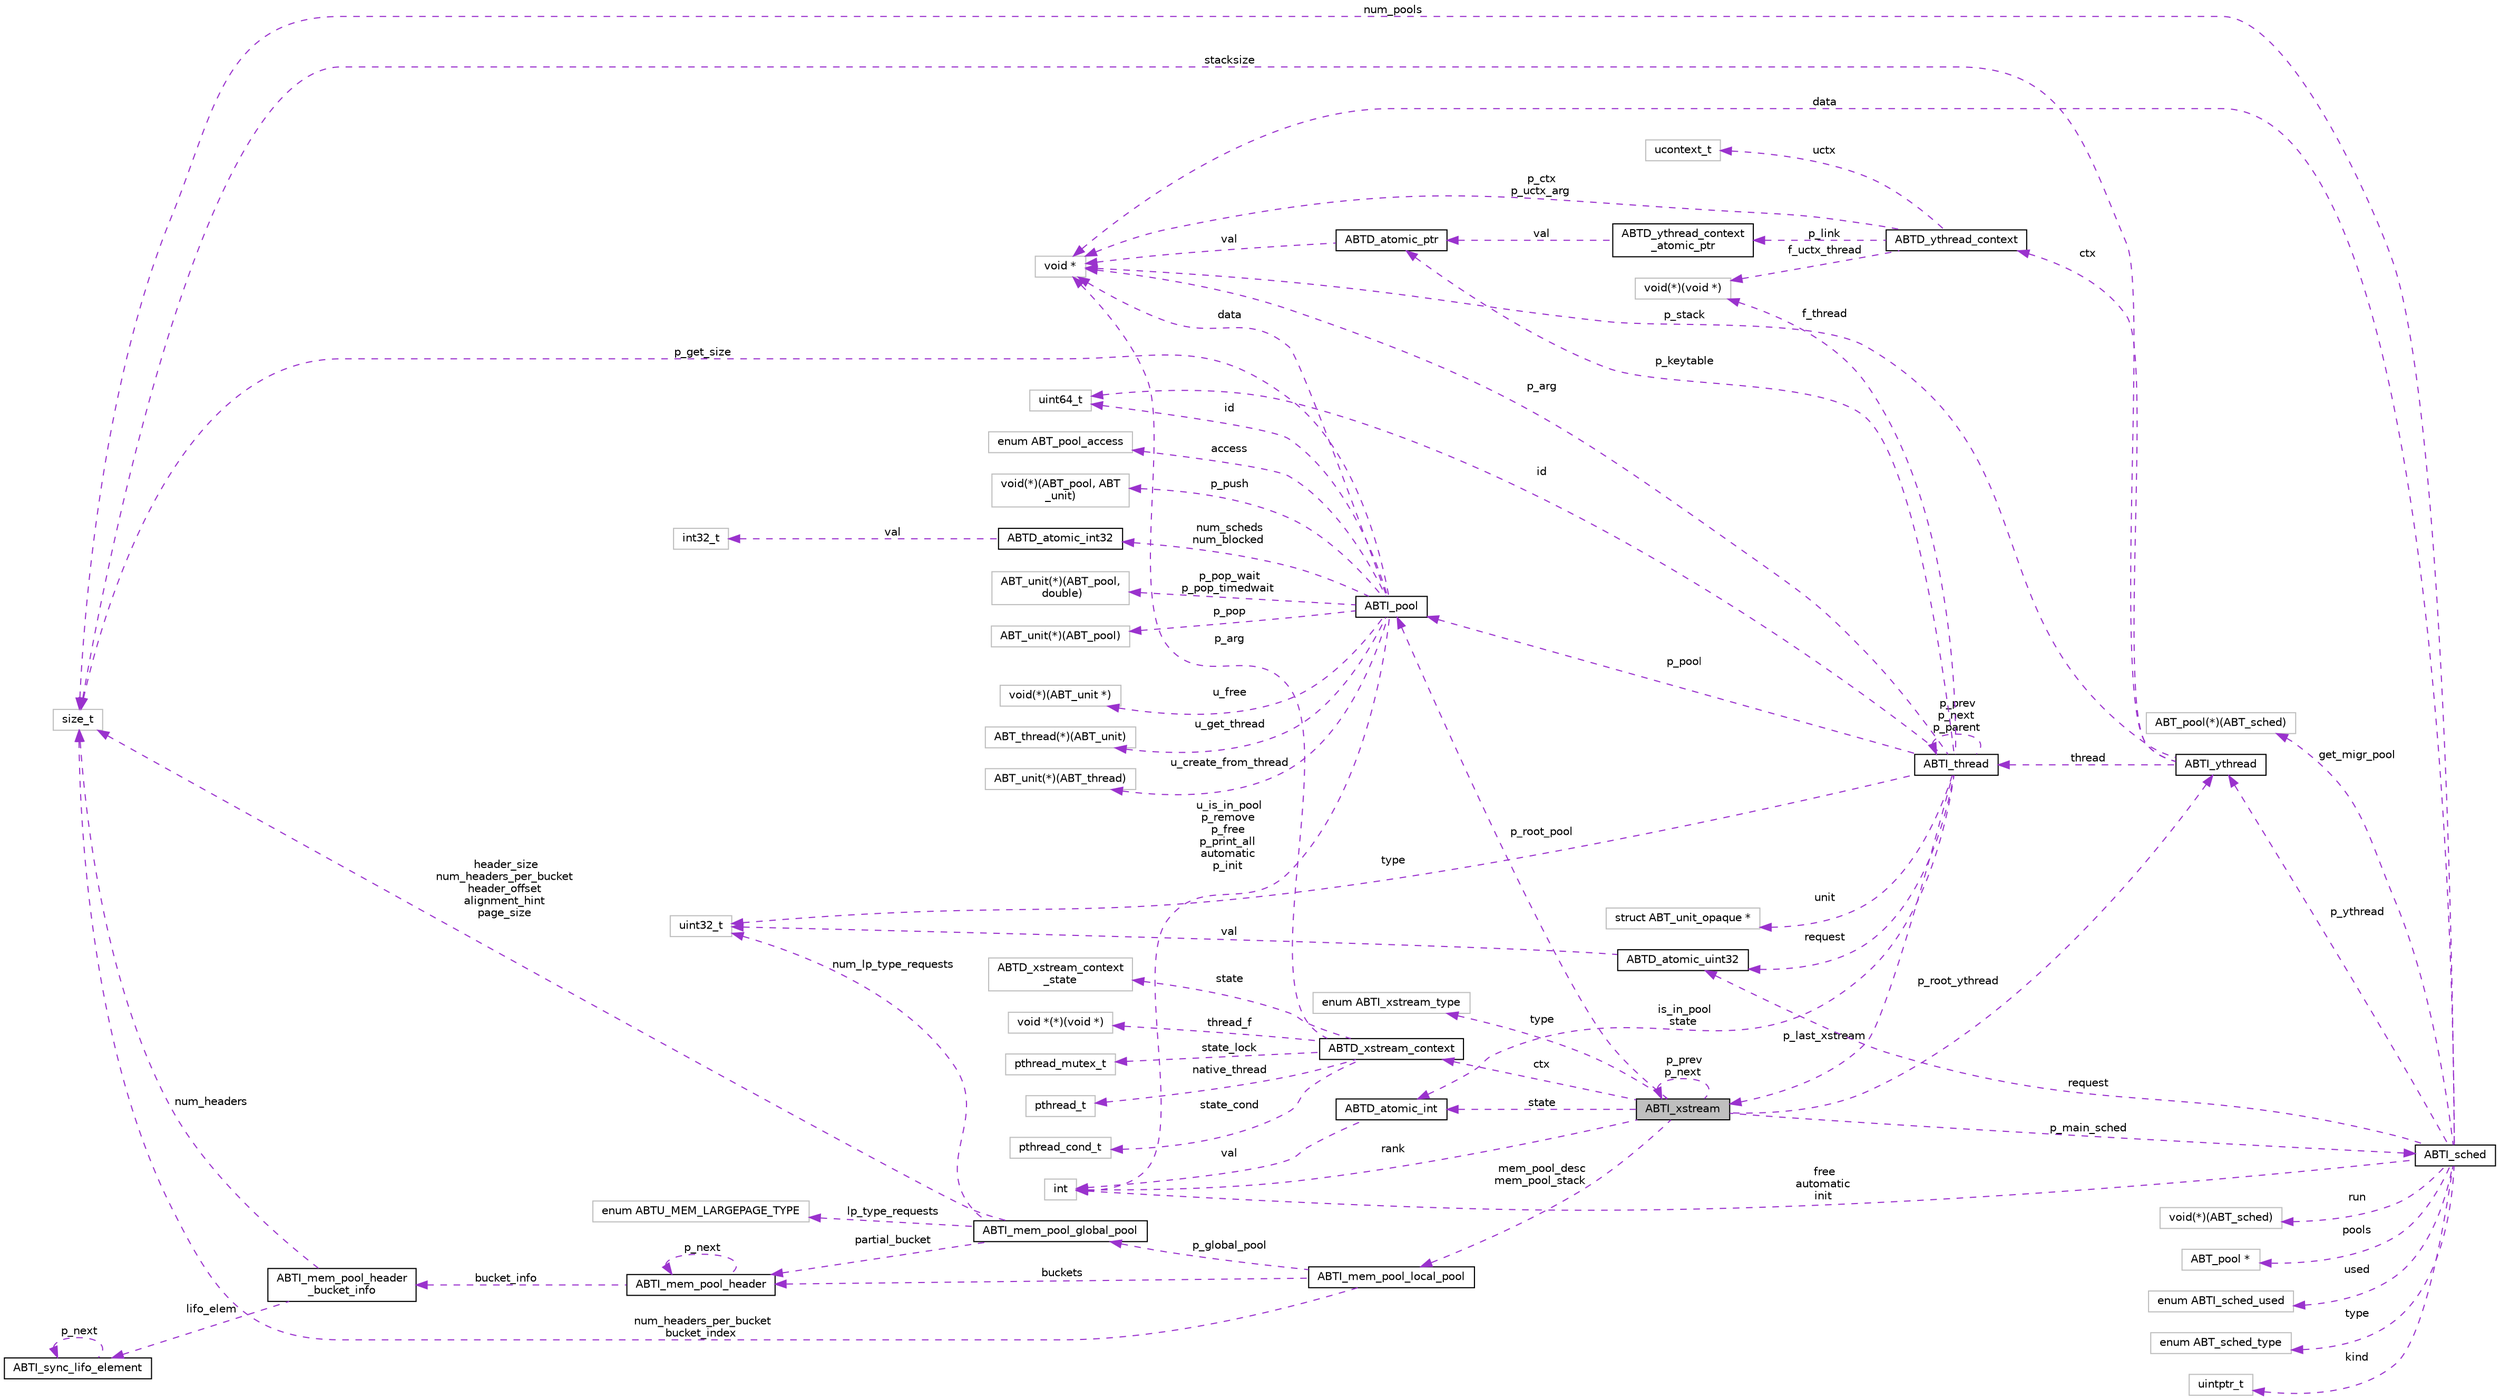 digraph "ABTI_xstream"
{
 // LATEX_PDF_SIZE
  edge [fontname="Helvetica",fontsize="10",labelfontname="Helvetica",labelfontsize="10"];
  node [fontname="Helvetica",fontsize="10",shape=record];
  rankdir="LR";
  Node1 [label="ABTI_xstream",height=0.2,width=0.4,color="black", fillcolor="grey75", style="filled", fontcolor="black",tooltip=" "];
  Node2 -> Node1 [dir="back",color="darkorchid3",fontsize="10",style="dashed",label=" ctx" ,fontname="Helvetica"];
  Node2 [label="ABTD_xstream_context",height=0.2,width=0.4,color="black", fillcolor="white", style="filled",URL="$df/dec/structABTD__xstream__context.html",tooltip=" "];
  Node3 -> Node2 [dir="back",color="darkorchid3",fontsize="10",style="dashed",label=" state" ,fontname="Helvetica"];
  Node3 [label="ABTD_xstream_context\l_state",height=0.2,width=0.4,color="grey75", fillcolor="white", style="filled",tooltip=" "];
  Node4 -> Node2 [dir="back",color="darkorchid3",fontsize="10",style="dashed",label=" thread_f" ,fontname="Helvetica"];
  Node4 [label="void *(*)(void *)",height=0.2,width=0.4,color="grey75", fillcolor="white", style="filled",tooltip=" "];
  Node5 -> Node2 [dir="back",color="darkorchid3",fontsize="10",style="dashed",label=" state_lock" ,fontname="Helvetica"];
  Node5 [label="pthread_mutex_t",height=0.2,width=0.4,color="grey75", fillcolor="white", style="filled",tooltip=" "];
  Node6 -> Node2 [dir="back",color="darkorchid3",fontsize="10",style="dashed",label=" native_thread" ,fontname="Helvetica"];
  Node6 [label="pthread_t",height=0.2,width=0.4,color="grey75", fillcolor="white", style="filled",tooltip=" "];
  Node7 -> Node2 [dir="back",color="darkorchid3",fontsize="10",style="dashed",label=" state_cond" ,fontname="Helvetica"];
  Node7 [label="pthread_cond_t",height=0.2,width=0.4,color="grey75", fillcolor="white", style="filled",tooltip=" "];
  Node8 -> Node2 [dir="back",color="darkorchid3",fontsize="10",style="dashed",label=" p_arg" ,fontname="Helvetica"];
  Node8 [label="void *",height=0.2,width=0.4,color="grey75", fillcolor="white", style="filled",tooltip=" "];
  Node9 -> Node1 [dir="back",color="darkorchid3",fontsize="10",style="dashed",label=" p_main_sched" ,fontname="Helvetica"];
  Node9 [label="ABTI_sched",height=0.2,width=0.4,color="black", fillcolor="white", style="filled",URL="$d0/dd5/structABTI__sched.html",tooltip=" "];
  Node10 -> Node9 [dir="back",color="darkorchid3",fontsize="10",style="dashed",label=" get_migr_pool" ,fontname="Helvetica"];
  Node10 [label="ABT_pool(*)(ABT_sched)",height=0.2,width=0.4,color="grey75", fillcolor="white", style="filled",tooltip=" "];
  Node11 -> Node9 [dir="back",color="darkorchid3",fontsize="10",style="dashed",label=" p_ythread" ,fontname="Helvetica"];
  Node11 [label="ABTI_ythread",height=0.2,width=0.4,color="black", fillcolor="white", style="filled",URL="$d5/d5f/structABTI__ythread.html",tooltip=" "];
  Node12 -> Node11 [dir="back",color="darkorchid3",fontsize="10",style="dashed",label=" thread" ,fontname="Helvetica"];
  Node12 [label="ABTI_thread",height=0.2,width=0.4,color="black", fillcolor="white", style="filled",URL="$d3/d55/structABTI__thread.html",tooltip=" "];
  Node13 -> Node12 [dir="back",color="darkorchid3",fontsize="10",style="dashed",label=" f_thread" ,fontname="Helvetica"];
  Node13 [label="void(*)(void *)",height=0.2,width=0.4,color="grey75", fillcolor="white", style="filled",tooltip=" "];
  Node14 -> Node12 [dir="back",color="darkorchid3",fontsize="10",style="dashed",label=" id" ,fontname="Helvetica"];
  Node14 [label="uint64_t",height=0.2,width=0.4,color="grey75", fillcolor="white", style="filled",tooltip=" "];
  Node12 -> Node12 [dir="back",color="darkorchid3",fontsize="10",style="dashed",label=" p_prev\np_next\np_parent" ,fontname="Helvetica"];
  Node15 -> Node12 [dir="back",color="darkorchid3",fontsize="10",style="dashed",label=" p_pool" ,fontname="Helvetica"];
  Node15 [label="ABTI_pool",height=0.2,width=0.4,color="black", fillcolor="white", style="filled",URL="$df/d65/structABTI__pool.html",tooltip=" "];
  Node16 -> Node15 [dir="back",color="darkorchid3",fontsize="10",style="dashed",label=" u_free" ,fontname="Helvetica"];
  Node16 [label="void(*)(ABT_unit *)",height=0.2,width=0.4,color="grey75", fillcolor="white", style="filled",tooltip=" "];
  Node17 -> Node15 [dir="back",color="darkorchid3",fontsize="10",style="dashed",label=" u_get_thread" ,fontname="Helvetica"];
  Node17 [label="ABT_thread(*)(ABT_unit)",height=0.2,width=0.4,color="grey75", fillcolor="white", style="filled",tooltip=" "];
  Node18 -> Node15 [dir="back",color="darkorchid3",fontsize="10",style="dashed",label=" u_create_from_thread" ,fontname="Helvetica"];
  Node18 [label="ABT_unit(*)(ABT_thread)",height=0.2,width=0.4,color="grey75", fillcolor="white", style="filled",tooltip=" "];
  Node14 -> Node15 [dir="back",color="darkorchid3",fontsize="10",style="dashed",label=" id" ,fontname="Helvetica"];
  Node19 -> Node15 [dir="back",color="darkorchid3",fontsize="10",style="dashed",label=" access" ,fontname="Helvetica"];
  Node19 [label="enum ABT_pool_access",height=0.2,width=0.4,color="grey75", fillcolor="white", style="filled",tooltip=" "];
  Node20 -> Node15 [dir="back",color="darkorchid3",fontsize="10",style="dashed",label=" p_push" ,fontname="Helvetica"];
  Node20 [label="void(*)(ABT_pool, ABT\l_unit)",height=0.2,width=0.4,color="grey75", fillcolor="white", style="filled",tooltip=" "];
  Node21 -> Node15 [dir="back",color="darkorchid3",fontsize="10",style="dashed",label=" p_get_size" ,fontname="Helvetica"];
  Node21 [label="size_t",height=0.2,width=0.4,color="grey75", fillcolor="white", style="filled",tooltip=" "];
  Node22 -> Node15 [dir="back",color="darkorchid3",fontsize="10",style="dashed",label=" p_pop_wait\np_pop_timedwait" ,fontname="Helvetica"];
  Node22 [label="ABT_unit(*)(ABT_pool,\l double)",height=0.2,width=0.4,color="grey75", fillcolor="white", style="filled",tooltip=" "];
  Node23 -> Node15 [dir="back",color="darkorchid3",fontsize="10",style="dashed",label=" u_is_in_pool\np_remove\np_free\np_print_all\nautomatic\np_init" ,fontname="Helvetica"];
  Node23 [label="int",height=0.2,width=0.4,color="grey75", fillcolor="white", style="filled",tooltip=" "];
  Node24 -> Node15 [dir="back",color="darkorchid3",fontsize="10",style="dashed",label=" num_scheds\nnum_blocked" ,fontname="Helvetica"];
  Node24 [label="ABTD_atomic_int32",height=0.2,width=0.4,color="black", fillcolor="white", style="filled",URL="$db/d9a/structABTD__atomic__int32.html",tooltip=" "];
  Node25 -> Node24 [dir="back",color="darkorchid3",fontsize="10",style="dashed",label=" val" ,fontname="Helvetica"];
  Node25 [label="int32_t",height=0.2,width=0.4,color="grey75", fillcolor="white", style="filled",tooltip=" "];
  Node26 -> Node15 [dir="back",color="darkorchid3",fontsize="10",style="dashed",label=" p_pop" ,fontname="Helvetica"];
  Node26 [label="ABT_unit(*)(ABT_pool)",height=0.2,width=0.4,color="grey75", fillcolor="white", style="filled",tooltip=" "];
  Node8 -> Node15 [dir="back",color="darkorchid3",fontsize="10",style="dashed",label=" data" ,fontname="Helvetica"];
  Node1 -> Node12 [dir="back",color="darkorchid3",fontsize="10",style="dashed",label=" p_last_xstream" ,fontname="Helvetica"];
  Node27 -> Node12 [dir="back",color="darkorchid3",fontsize="10",style="dashed",label=" type" ,fontname="Helvetica"];
  Node27 [label="uint32_t",height=0.2,width=0.4,color="grey75", fillcolor="white", style="filled",tooltip=" "];
  Node28 -> Node12 [dir="back",color="darkorchid3",fontsize="10",style="dashed",label=" is_in_pool\nstate" ,fontname="Helvetica"];
  Node28 [label="ABTD_atomic_int",height=0.2,width=0.4,color="black", fillcolor="white", style="filled",URL="$d5/df5/structABTD__atomic__int.html",tooltip=" "];
  Node23 -> Node28 [dir="back",color="darkorchid3",fontsize="10",style="dashed",label=" val" ,fontname="Helvetica"];
  Node29 -> Node12 [dir="back",color="darkorchid3",fontsize="10",style="dashed",label=" p_keytable" ,fontname="Helvetica"];
  Node29 [label="ABTD_atomic_ptr",height=0.2,width=0.4,color="black", fillcolor="white", style="filled",URL="$df/d5b/structABTD__atomic__ptr.html",tooltip=" "];
  Node8 -> Node29 [dir="back",color="darkorchid3",fontsize="10",style="dashed",label=" val" ,fontname="Helvetica"];
  Node30 -> Node12 [dir="back",color="darkorchid3",fontsize="10",style="dashed",label=" request" ,fontname="Helvetica"];
  Node30 [label="ABTD_atomic_uint32",height=0.2,width=0.4,color="black", fillcolor="white", style="filled",URL="$db/df7/structABTD__atomic__uint32.html",tooltip=" "];
  Node27 -> Node30 [dir="back",color="darkorchid3",fontsize="10",style="dashed",label=" val" ,fontname="Helvetica"];
  Node8 -> Node12 [dir="back",color="darkorchid3",fontsize="10",style="dashed",label=" p_arg" ,fontname="Helvetica"];
  Node31 -> Node12 [dir="back",color="darkorchid3",fontsize="10",style="dashed",label=" unit" ,fontname="Helvetica"];
  Node31 [label="struct ABT_unit_opaque *",height=0.2,width=0.4,color="grey75", fillcolor="white", style="filled",tooltip=" "];
  Node21 -> Node11 [dir="back",color="darkorchid3",fontsize="10",style="dashed",label=" stacksize" ,fontname="Helvetica"];
  Node32 -> Node11 [dir="back",color="darkorchid3",fontsize="10",style="dashed",label=" ctx" ,fontname="Helvetica"];
  Node32 [label="ABTD_ythread_context",height=0.2,width=0.4,color="black", fillcolor="white", style="filled",URL="$d8/df3/structABTD__ythread__context.html",tooltip=" "];
  Node13 -> Node32 [dir="back",color="darkorchid3",fontsize="10",style="dashed",label=" f_uctx_thread" ,fontname="Helvetica"];
  Node33 -> Node32 [dir="back",color="darkorchid3",fontsize="10",style="dashed",label=" uctx" ,fontname="Helvetica"];
  Node33 [label="ucontext_t",height=0.2,width=0.4,color="grey75", fillcolor="white", style="filled",tooltip=" "];
  Node34 -> Node32 [dir="back",color="darkorchid3",fontsize="10",style="dashed",label=" p_link" ,fontname="Helvetica"];
  Node34 [label="ABTD_ythread_context\l_atomic_ptr",height=0.2,width=0.4,color="black", fillcolor="white", style="filled",URL="$d6/dfc/structABTD__ythread__context__atomic__ptr.html",tooltip=" "];
  Node29 -> Node34 [dir="back",color="darkorchid3",fontsize="10",style="dashed",label=" val" ,fontname="Helvetica"];
  Node8 -> Node32 [dir="back",color="darkorchid3",fontsize="10",style="dashed",label=" p_ctx\np_uctx_arg" ,fontname="Helvetica"];
  Node8 -> Node11 [dir="back",color="darkorchid3",fontsize="10",style="dashed",label=" p_stack" ,fontname="Helvetica"];
  Node21 -> Node9 [dir="back",color="darkorchid3",fontsize="10",style="dashed",label=" num_pools" ,fontname="Helvetica"];
  Node23 -> Node9 [dir="back",color="darkorchid3",fontsize="10",style="dashed",label=" free\nautomatic\ninit" ,fontname="Helvetica"];
  Node35 -> Node9 [dir="back",color="darkorchid3",fontsize="10",style="dashed",label=" run" ,fontname="Helvetica"];
  Node35 [label="void(*)(ABT_sched)",height=0.2,width=0.4,color="grey75", fillcolor="white", style="filled",tooltip=" "];
  Node36 -> Node9 [dir="back",color="darkorchid3",fontsize="10",style="dashed",label=" pools" ,fontname="Helvetica"];
  Node36 [label="ABT_pool *",height=0.2,width=0.4,color="grey75", fillcolor="white", style="filled",tooltip=" "];
  Node30 -> Node9 [dir="back",color="darkorchid3",fontsize="10",style="dashed",label=" request" ,fontname="Helvetica"];
  Node37 -> Node9 [dir="back",color="darkorchid3",fontsize="10",style="dashed",label=" used" ,fontname="Helvetica"];
  Node37 [label="enum ABTI_sched_used",height=0.2,width=0.4,color="grey75", fillcolor="white", style="filled",tooltip=" "];
  Node8 -> Node9 [dir="back",color="darkorchid3",fontsize="10",style="dashed",label=" data" ,fontname="Helvetica"];
  Node38 -> Node9 [dir="back",color="darkorchid3",fontsize="10",style="dashed",label=" type" ,fontname="Helvetica"];
  Node38 [label="enum ABT_sched_type",height=0.2,width=0.4,color="grey75", fillcolor="white", style="filled",tooltip=" "];
  Node39 -> Node9 [dir="back",color="darkorchid3",fontsize="10",style="dashed",label=" kind" ,fontname="Helvetica"];
  Node39 [label="uintptr_t",height=0.2,width=0.4,color="grey75", fillcolor="white", style="filled",tooltip=" "];
  Node11 -> Node1 [dir="back",color="darkorchid3",fontsize="10",style="dashed",label=" p_root_ythread" ,fontname="Helvetica"];
  Node15 -> Node1 [dir="back",color="darkorchid3",fontsize="10",style="dashed",label=" p_root_pool" ,fontname="Helvetica"];
  Node40 -> Node1 [dir="back",color="darkorchid3",fontsize="10",style="dashed",label=" type" ,fontname="Helvetica"];
  Node40 [label="enum ABTI_xstream_type",height=0.2,width=0.4,color="grey75", fillcolor="white", style="filled",tooltip=" "];
  Node1 -> Node1 [dir="back",color="darkorchid3",fontsize="10",style="dashed",label=" p_prev\np_next" ,fontname="Helvetica"];
  Node28 -> Node1 [dir="back",color="darkorchid3",fontsize="10",style="dashed",label=" state" ,fontname="Helvetica"];
  Node23 -> Node1 [dir="back",color="darkorchid3",fontsize="10",style="dashed",label=" rank" ,fontname="Helvetica"];
  Node41 -> Node1 [dir="back",color="darkorchid3",fontsize="10",style="dashed",label=" mem_pool_desc\nmem_pool_stack" ,fontname="Helvetica"];
  Node41 [label="ABTI_mem_pool_local_pool",height=0.2,width=0.4,color="black", fillcolor="white", style="filled",URL="$d6/d69/structABTI__mem__pool__local__pool.html",tooltip=" "];
  Node21 -> Node41 [dir="back",color="darkorchid3",fontsize="10",style="dashed",label=" num_headers_per_bucket\nbucket_index" ,fontname="Helvetica"];
  Node42 -> Node41 [dir="back",color="darkorchid3",fontsize="10",style="dashed",label=" buckets" ,fontname="Helvetica"];
  Node42 [label="ABTI_mem_pool_header",height=0.2,width=0.4,color="black", fillcolor="white", style="filled",URL="$de/d24/structABTI__mem__pool__header.html",tooltip=" "];
  Node43 -> Node42 [dir="back",color="darkorchid3",fontsize="10",style="dashed",label=" bucket_info" ,fontname="Helvetica"];
  Node43 [label="ABTI_mem_pool_header\l_bucket_info",height=0.2,width=0.4,color="black", fillcolor="white", style="filled",URL="$d5/d6c/unionABTI__mem__pool__header__bucket__info.html",tooltip=" "];
  Node44 -> Node43 [dir="back",color="darkorchid3",fontsize="10",style="dashed",label=" lifo_elem" ,fontname="Helvetica"];
  Node44 [label="ABTI_sync_lifo_element",height=0.2,width=0.4,color="black", fillcolor="white", style="filled",URL="$de/d30/structABTI__sync__lifo__element.html",tooltip=" "];
  Node44 -> Node44 [dir="back",color="darkorchid3",fontsize="10",style="dashed",label=" p_next" ,fontname="Helvetica"];
  Node21 -> Node43 [dir="back",color="darkorchid3",fontsize="10",style="dashed",label=" num_headers" ,fontname="Helvetica"];
  Node42 -> Node42 [dir="back",color="darkorchid3",fontsize="10",style="dashed",label=" p_next" ,fontname="Helvetica"];
  Node45 -> Node41 [dir="back",color="darkorchid3",fontsize="10",style="dashed",label=" p_global_pool" ,fontname="Helvetica"];
  Node45 [label="ABTI_mem_pool_global_pool",height=0.2,width=0.4,color="black", fillcolor="white", style="filled",URL="$d7/de4/structABTI__mem__pool__global__pool.html",tooltip=" "];
  Node21 -> Node45 [dir="back",color="darkorchid3",fontsize="10",style="dashed",label=" header_size\nnum_headers_per_bucket\nheader_offset\nalignment_hint\npage_size" ,fontname="Helvetica"];
  Node27 -> Node45 [dir="back",color="darkorchid3",fontsize="10",style="dashed",label=" num_lp_type_requests" ,fontname="Helvetica"];
  Node42 -> Node45 [dir="back",color="darkorchid3",fontsize="10",style="dashed",label=" partial_bucket" ,fontname="Helvetica"];
  Node46 -> Node45 [dir="back",color="darkorchid3",fontsize="10",style="dashed",label=" lp_type_requests" ,fontname="Helvetica"];
  Node46 [label="enum ABTU_MEM_LARGEPAGE_TYPE",height=0.2,width=0.4,color="grey75", fillcolor="white", style="filled",tooltip=" "];
}

